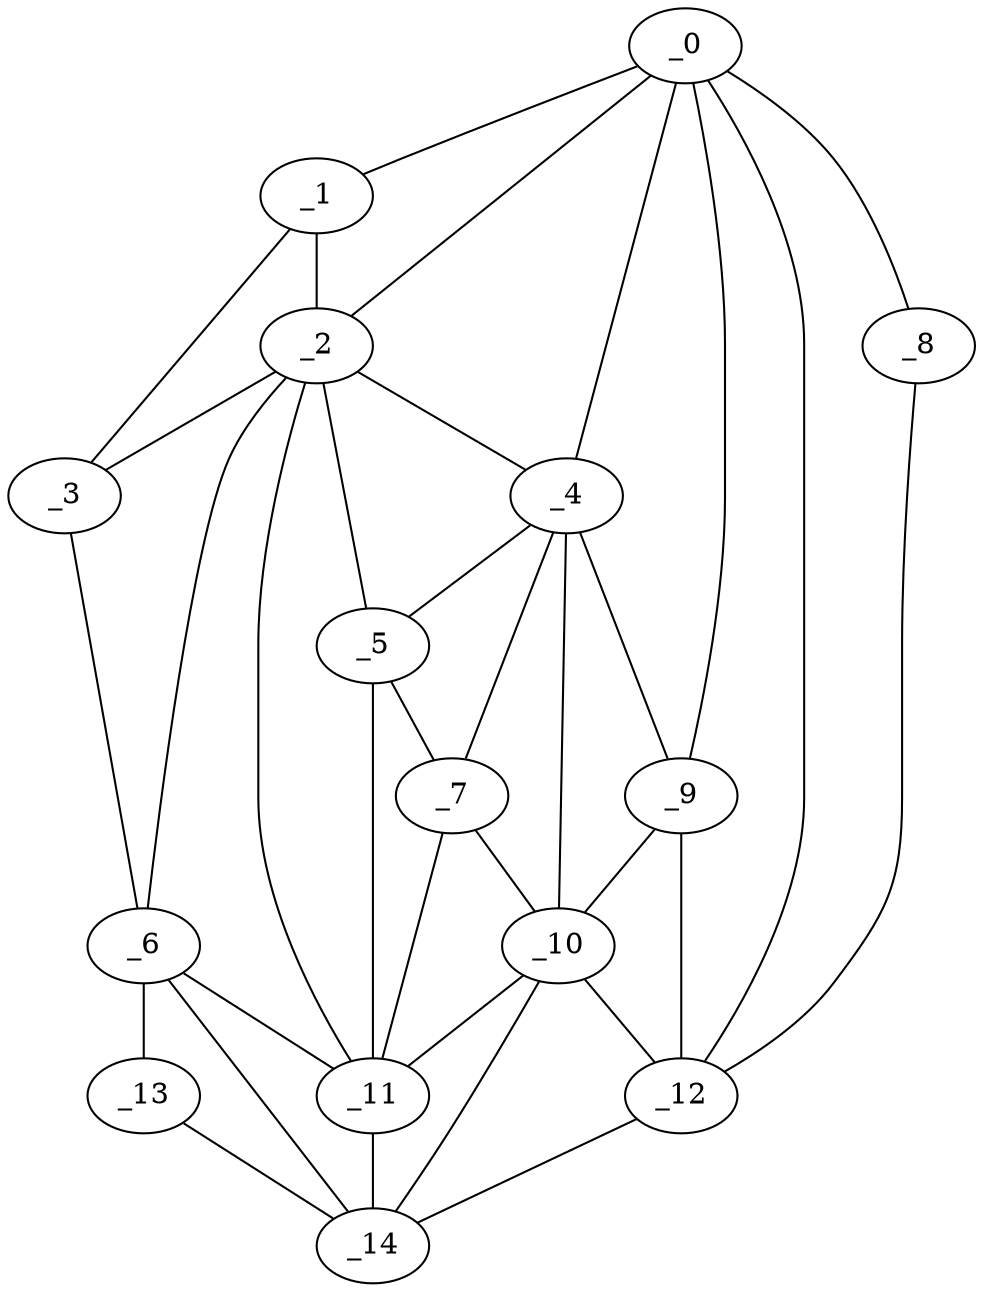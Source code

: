 graph "obj88__310.gxl" {
	_0	 [x=45,
		y=7];
	_1	 [x=55,
		y=118];
	_0 -- _1	 [valence=1];
	_2	 [x=62,
		y=103];
	_0 -- _2	 [valence=1];
	_4	 [x=68,
		y=78];
	_0 -- _4	 [valence=2];
	_8	 [x=81,
		y=6];
	_0 -- _8	 [valence=1];
	_9	 [x=81,
		y=60];
	_0 -- _9	 [valence=2];
	_12	 [x=86,
		y=52];
	_0 -- _12	 [valence=2];
	_1 -- _2	 [valence=1];
	_3	 [x=65,
		y=121];
	_1 -- _3	 [valence=1];
	_2 -- _3	 [valence=2];
	_2 -- _4	 [valence=2];
	_5	 [x=69,
		y=87];
	_2 -- _5	 [valence=2];
	_6	 [x=72,
		y=120];
	_2 -- _6	 [valence=1];
	_11	 [x=84,
		y=102];
	_2 -- _11	 [valence=2];
	_3 -- _6	 [valence=1];
	_4 -- _5	 [valence=2];
	_7	 [x=80,
		y=86];
	_4 -- _7	 [valence=2];
	_4 -- _9	 [valence=2];
	_10	 [x=81,
		y=73];
	_4 -- _10	 [valence=2];
	_5 -- _7	 [valence=2];
	_5 -- _11	 [valence=2];
	_6 -- _11	 [valence=1];
	_13	 [x=86,
		y=118];
	_6 -- _13	 [valence=1];
	_14	 [x=88,
		y=111];
	_6 -- _14	 [valence=1];
	_7 -- _10	 [valence=2];
	_7 -- _11	 [valence=2];
	_8 -- _12	 [valence=1];
	_9 -- _10	 [valence=2];
	_9 -- _12	 [valence=2];
	_10 -- _11	 [valence=2];
	_10 -- _12	 [valence=2];
	_10 -- _14	 [valence=2];
	_11 -- _14	 [valence=1];
	_12 -- _14	 [valence=1];
	_13 -- _14	 [valence=1];
}
